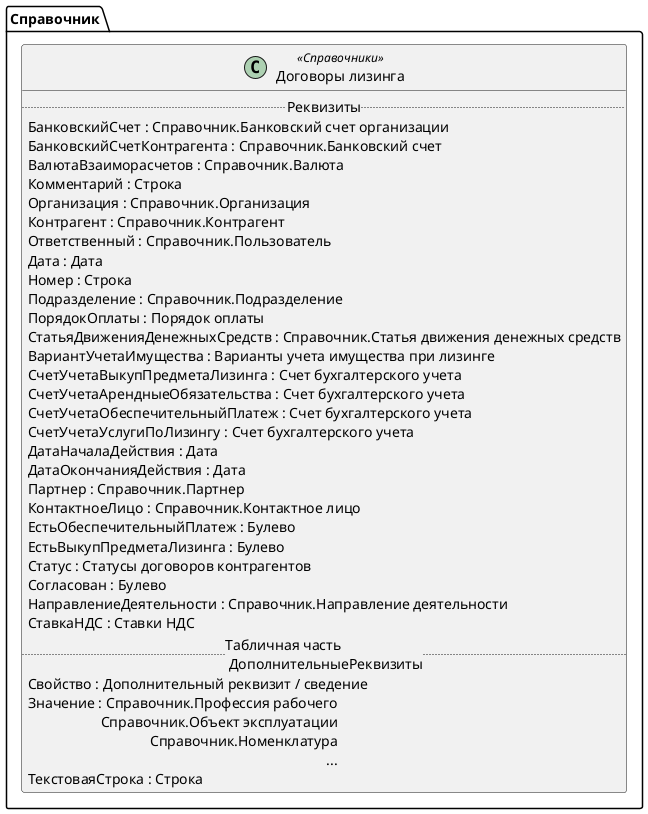 ﻿@startuml ДоговорыЛизинга
'!include templates.wsd
'..\include templates.wsd
class Справочник.ДоговорыЛизинга as "Договоры лизинга" <<Справочники>>
{
..Реквизиты..
БанковскийСчет : Справочник.Банковский счет организации
БанковскийСчетКонтрагента : Справочник.Банковский счет
ВалютаВзаиморасчетов : Справочник.Валюта
Комментарий : Строка
Организация : Справочник.Организация
Контрагент : Справочник.Контрагент
Ответственный : Справочник.Пользователь
Дата : Дата
Номер : Строка
Подразделение : Справочник.Подразделение
ПорядокОплаты : Порядок оплаты
СтатьяДвиженияДенежныхСредств : Справочник.Статья движения денежных средств
ВариантУчетаИмущества : Варианты учета имущества при лизинге
СчетУчетаВыкупПредметаЛизинга : Счет бухгалтерского учета
СчетУчетаАрендныеОбязательства : Счет бухгалтерского учета
СчетУчетаОбеспечительныйПлатеж : Счет бухгалтерского учета
СчетУчетаУслугиПоЛизингу : Счет бухгалтерского учета
ДатаНачалаДействия : Дата
ДатаОкончанияДействия : Дата
Партнер : Справочник.Партнер
КонтактноеЛицо : Справочник.Контактное лицо
ЕстьОбеспечительныйПлатеж : Булево
ЕстьВыкупПредметаЛизинга : Булево
Статус : Статусы договоров контрагентов
Согласован : Булево
НаправлениеДеятельности : Справочник.Направление деятельности
СтавкаНДС : Ставки НДС
..Табличная часть \n ДополнительныеРеквизиты..
Свойство : Дополнительный реквизит / сведение
Значение : Справочник.Профессия рабочего\rСправочник.Объект эксплуатации\rСправочник.Номенклатура\r...
ТекстоваяСтрока : Строка
}
@enduml
